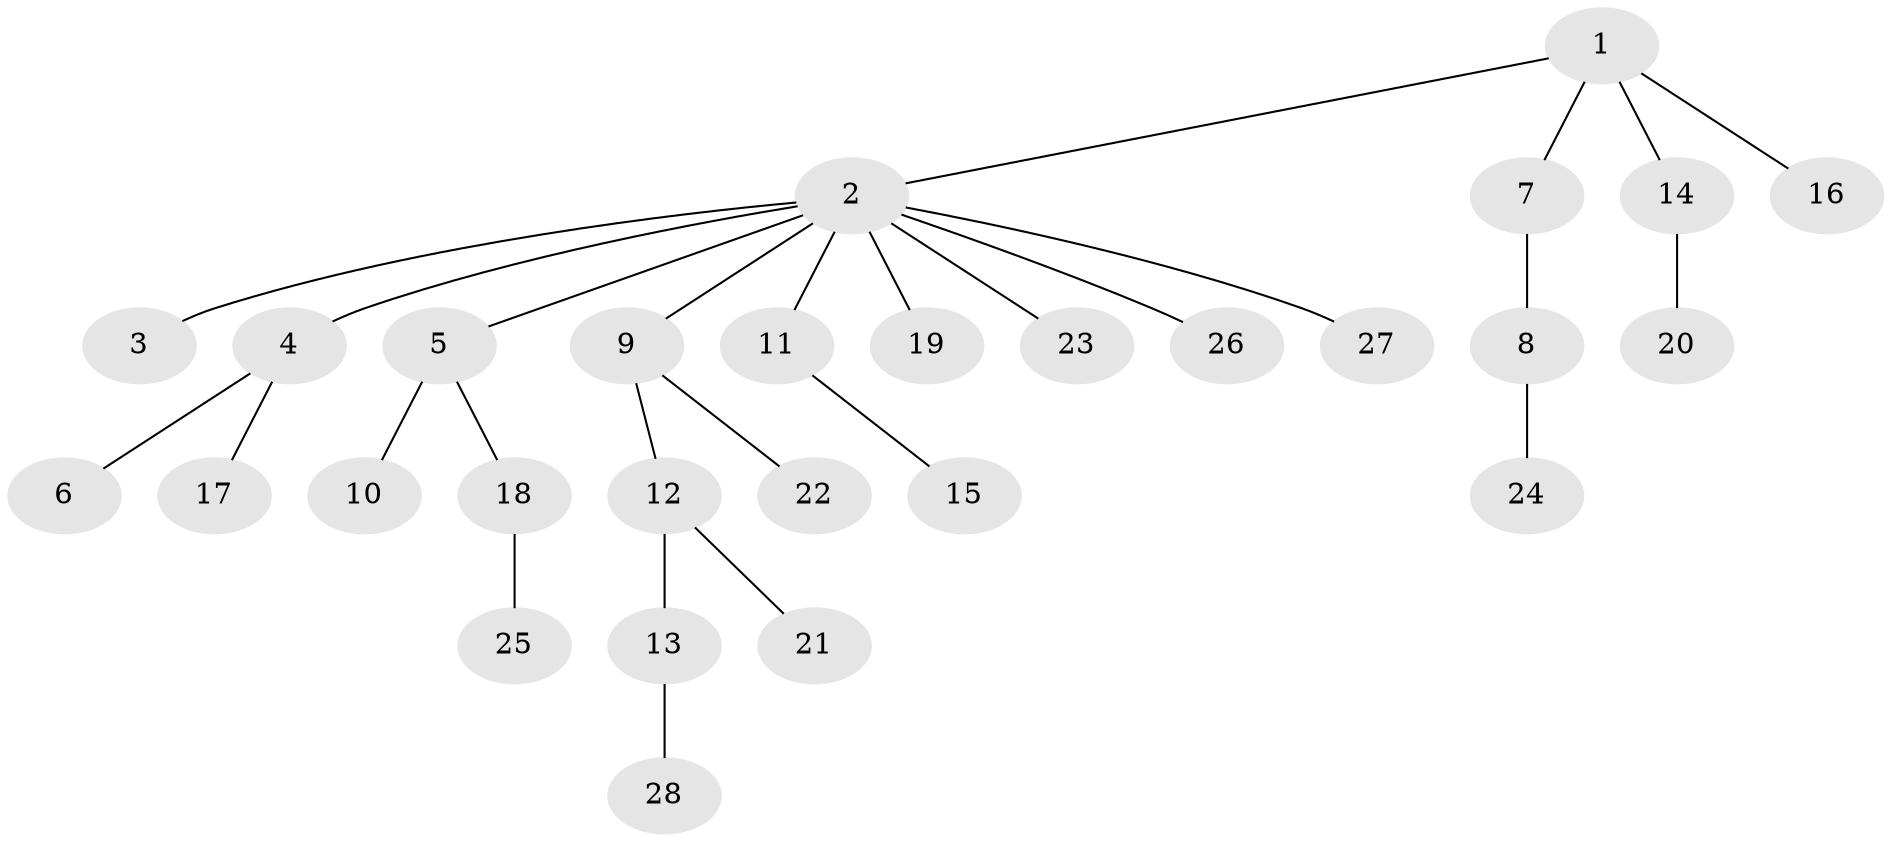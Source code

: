 // original degree distribution, {3: 0.15384615384615385, 6: 0.02197802197802198, 4: 0.054945054945054944, 2: 0.26373626373626374, 5: 0.03296703296703297, 1: 0.4725274725274725}
// Generated by graph-tools (version 1.1) at 2025/51/03/04/25 22:51:47]
// undirected, 28 vertices, 27 edges
graph export_dot {
  node [color=gray90,style=filled];
  1;
  2;
  3;
  4;
  5;
  6;
  7;
  8;
  9;
  10;
  11;
  12;
  13;
  14;
  15;
  16;
  17;
  18;
  19;
  20;
  21;
  22;
  23;
  24;
  25;
  26;
  27;
  28;
  1 -- 2 [weight=1.0];
  1 -- 7 [weight=1.0];
  1 -- 14 [weight=1.0];
  1 -- 16 [weight=1.0];
  2 -- 3 [weight=1.0];
  2 -- 4 [weight=1.0];
  2 -- 5 [weight=1.0];
  2 -- 9 [weight=1.0];
  2 -- 11 [weight=1.0];
  2 -- 19 [weight=1.0];
  2 -- 23 [weight=1.0];
  2 -- 26 [weight=1.0];
  2 -- 27 [weight=1.0];
  4 -- 6 [weight=1.0];
  4 -- 17 [weight=1.0];
  5 -- 10 [weight=2.0];
  5 -- 18 [weight=1.0];
  7 -- 8 [weight=3.0];
  8 -- 24 [weight=1.0];
  9 -- 12 [weight=1.0];
  9 -- 22 [weight=1.0];
  11 -- 15 [weight=1.0];
  12 -- 13 [weight=1.0];
  12 -- 21 [weight=1.0];
  13 -- 28 [weight=1.0];
  14 -- 20 [weight=1.0];
  18 -- 25 [weight=1.0];
}
